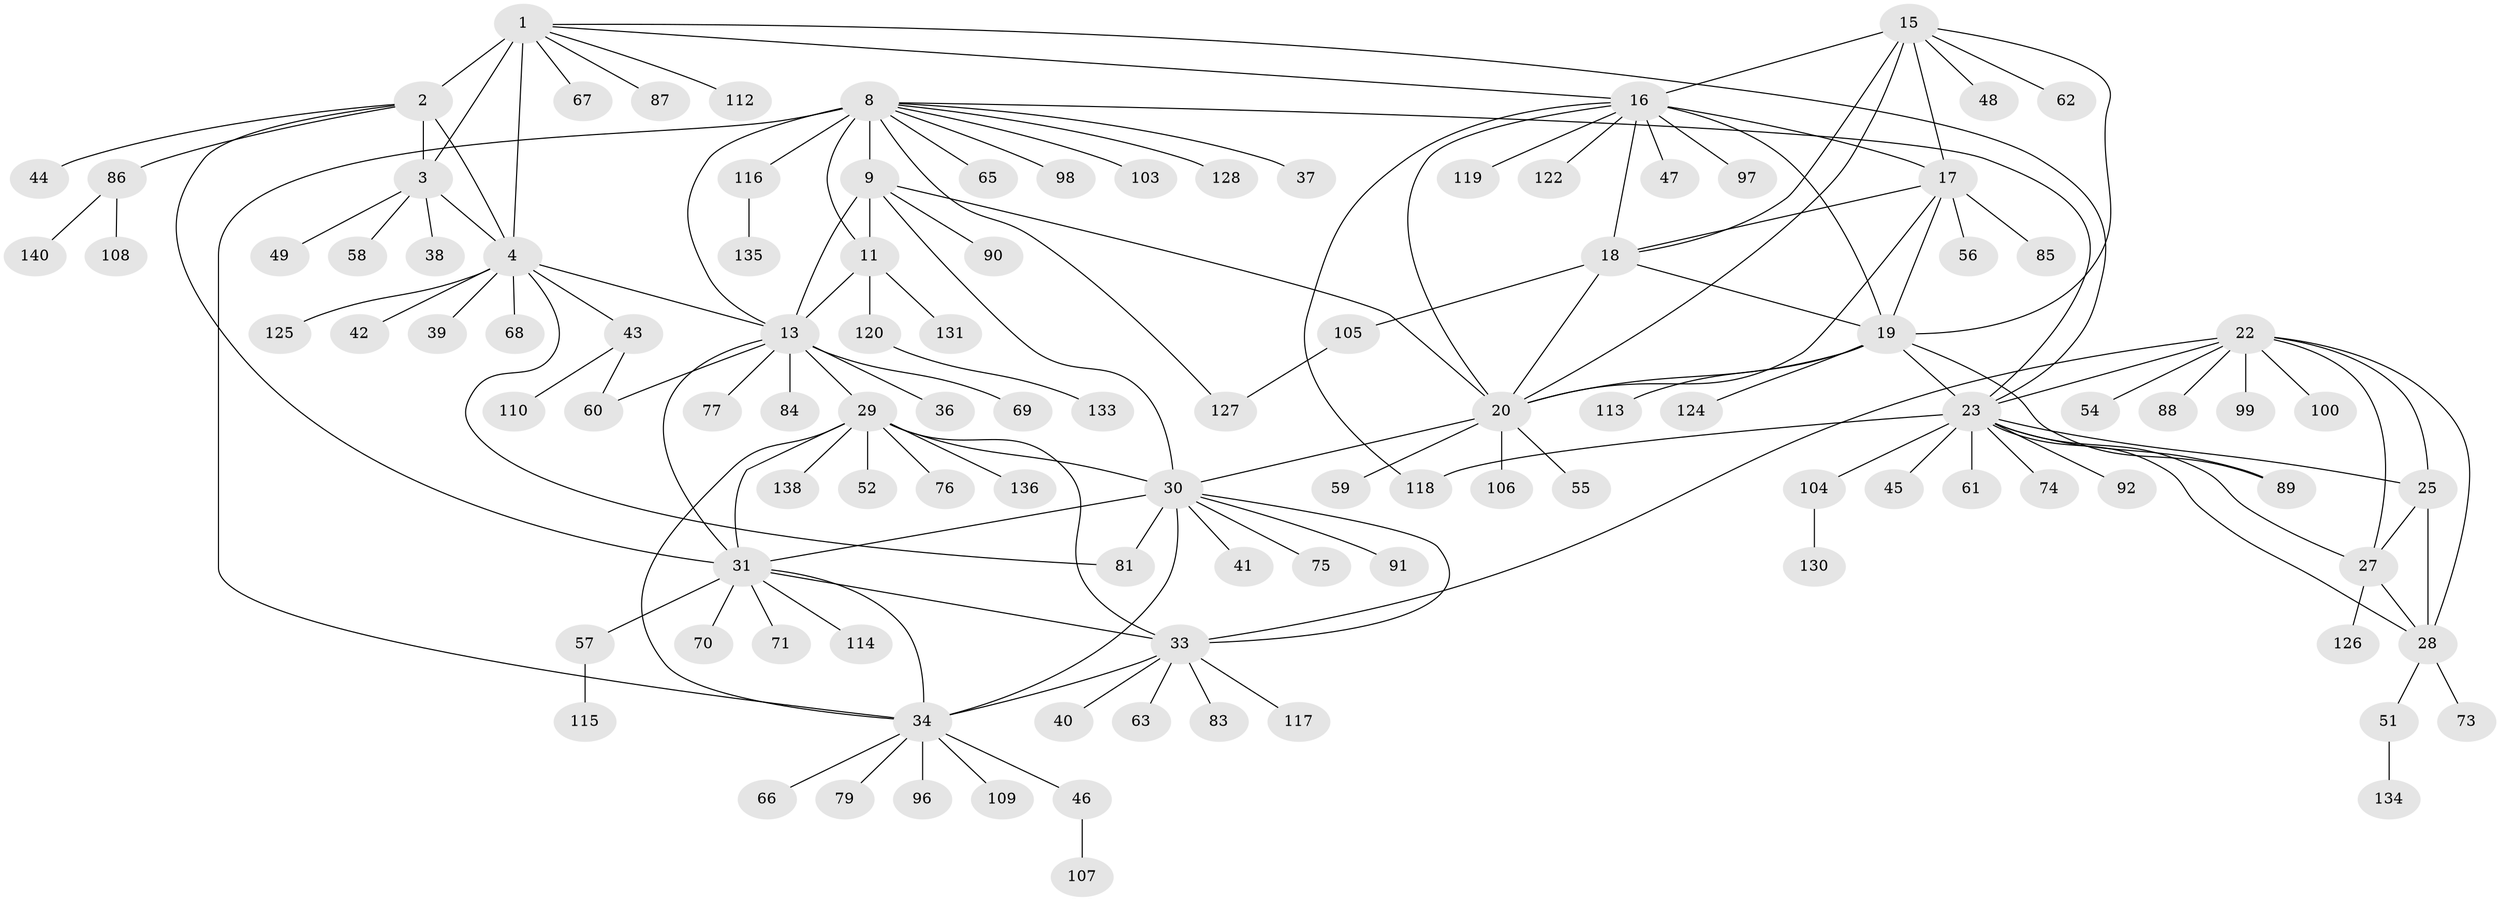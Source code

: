 // original degree distribution, {9: 0.05, 8: 0.06428571428571428, 10: 0.02142857142857143, 7: 0.04285714285714286, 11: 0.02857142857142857, 14: 0.014285714285714285, 6: 0.007142857142857143, 12: 0.02142857142857143, 1: 0.5714285714285714, 3: 0.03571428571428571, 2: 0.14285714285714285}
// Generated by graph-tools (version 1.1) at 2025/42/03/06/25 10:42:13]
// undirected, 110 vertices, 151 edges
graph export_dot {
graph [start="1"]
  node [color=gray90,style=filled];
  1 [super="+5"];
  2 [super="+7"];
  3;
  4 [super="+6"];
  8 [super="+12"];
  9 [super="+10"];
  11 [super="+14"];
  13 [super="+80"];
  15;
  16 [super="+21"];
  17 [super="+129"];
  18 [super="+64"];
  19 [super="+132"];
  20 [super="+53"];
  22 [super="+24"];
  23 [super="+26"];
  25 [super="+102"];
  27 [super="+78"];
  28;
  29 [super="+35"];
  30 [super="+82"];
  31 [super="+32"];
  33 [super="+50"];
  34 [super="+93"];
  36;
  37;
  38;
  39;
  40;
  41;
  42;
  43;
  44;
  45;
  46;
  47;
  48;
  49;
  51;
  52 [super="+72"];
  54;
  55;
  56;
  57;
  58 [super="+101"];
  59;
  60 [super="+111"];
  61;
  62 [super="+121"];
  63;
  65;
  66;
  67;
  68;
  69;
  70;
  71;
  73;
  74;
  75;
  76;
  77;
  79;
  81 [super="+95"];
  83;
  84;
  85;
  86 [super="+94"];
  87;
  88;
  89;
  90;
  91;
  92;
  96;
  97;
  98;
  99;
  100;
  103;
  104;
  105 [super="+139"];
  106;
  107;
  108;
  109;
  110;
  112;
  113;
  114;
  115;
  116;
  117;
  118;
  119 [super="+123"];
  120 [super="+137"];
  122;
  124;
  125;
  126;
  127;
  128;
  130;
  131;
  133;
  134;
  135;
  136;
  138;
  140;
  1 -- 2 [weight=4];
  1 -- 3 [weight=2];
  1 -- 4 [weight=4];
  1 -- 67;
  1 -- 87;
  1 -- 112;
  1 -- 16;
  1 -- 23;
  2 -- 3 [weight=2];
  2 -- 4 [weight=4];
  2 -- 44;
  2 -- 86;
  2 -- 31;
  3 -- 4 [weight=2];
  3 -- 38;
  3 -- 49;
  3 -- 58;
  4 -- 39;
  4 -- 42;
  4 -- 68;
  4 -- 43;
  4 -- 13;
  4 -- 81;
  4 -- 125;
  8 -- 9 [weight=4];
  8 -- 11 [weight=4];
  8 -- 13 [weight=2];
  8 -- 65;
  8 -- 98;
  8 -- 127;
  8 -- 128;
  8 -- 37;
  8 -- 103;
  8 -- 116;
  8 -- 34;
  8 -- 23;
  9 -- 11 [weight=4];
  9 -- 13 [weight=2];
  9 -- 20;
  9 -- 30;
  9 -- 90;
  11 -- 13 [weight=2];
  11 -- 131;
  11 -- 120;
  13 -- 29;
  13 -- 36;
  13 -- 69;
  13 -- 77;
  13 -- 84;
  13 -- 31;
  13 -- 60;
  15 -- 16 [weight=2];
  15 -- 17;
  15 -- 18;
  15 -- 19;
  15 -- 20;
  15 -- 48;
  15 -- 62;
  16 -- 17 [weight=2];
  16 -- 18 [weight=2];
  16 -- 19 [weight=2];
  16 -- 20 [weight=2];
  16 -- 97;
  16 -- 47;
  16 -- 118;
  16 -- 119;
  16 -- 122;
  17 -- 18;
  17 -- 19;
  17 -- 20;
  17 -- 56;
  17 -- 85;
  18 -- 19;
  18 -- 20;
  18 -- 105;
  19 -- 20;
  19 -- 23;
  19 -- 89;
  19 -- 113;
  19 -- 124;
  20 -- 30;
  20 -- 59;
  20 -- 106;
  20 -- 55;
  22 -- 23 [weight=4];
  22 -- 25 [weight=2];
  22 -- 27 [weight=2];
  22 -- 28 [weight=2];
  22 -- 54;
  22 -- 88;
  22 -- 33;
  22 -- 99;
  22 -- 100;
  23 -- 25 [weight=2];
  23 -- 27 [weight=2];
  23 -- 28 [weight=2];
  23 -- 45;
  23 -- 61;
  23 -- 74;
  23 -- 89;
  23 -- 104;
  23 -- 118;
  23 -- 92;
  25 -- 27;
  25 -- 28;
  27 -- 28;
  27 -- 126;
  28 -- 51;
  28 -- 73;
  29 -- 30 [weight=2];
  29 -- 31 [weight=4];
  29 -- 33 [weight=2];
  29 -- 34 [weight=2];
  29 -- 136;
  29 -- 138;
  29 -- 76;
  29 -- 52;
  30 -- 31 [weight=2];
  30 -- 33;
  30 -- 34;
  30 -- 41;
  30 -- 75;
  30 -- 91;
  30 -- 81;
  31 -- 33 [weight=2];
  31 -- 34 [weight=2];
  31 -- 70;
  31 -- 71;
  31 -- 114;
  31 -- 57;
  33 -- 34;
  33 -- 40;
  33 -- 63;
  33 -- 83;
  33 -- 117;
  34 -- 46;
  34 -- 66;
  34 -- 79;
  34 -- 96;
  34 -- 109;
  43 -- 60;
  43 -- 110;
  46 -- 107;
  51 -- 134;
  57 -- 115;
  86 -- 108;
  86 -- 140;
  104 -- 130;
  105 -- 127;
  116 -- 135;
  120 -- 133;
}
